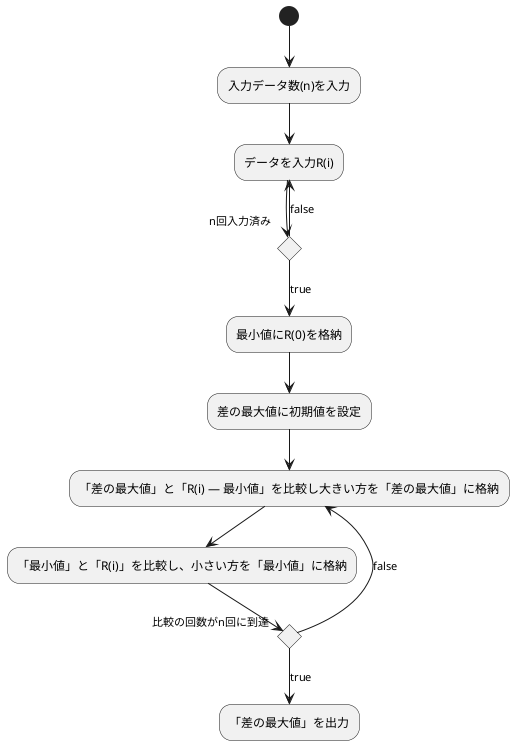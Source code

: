 @startuml

(*) --> "入力データ数(n)を入力"
"入力データ数(n)を入力" --> "データを入力R(i)"
If "n回入力済み" then
--> [true] "最小値にR(0)を格納"
--> "差の最大値に初期値を設定"
else
--> [false]"データを入力R(i)"
"差の最大値に初期値を設定" --> "「差の最大値」と「R(i) ― 最小値」を比較し大きい方を「差の最大値」に格納"
"「差の最大値」と「R(i) ― 最小値」を比較し大きい方を「差の最大値」に格納" --> "「最小値」と「R(i)」を比較し、小さい方を「最小値」に格納"
If "比較の回数がn回に到達" then
--> [true] "「差の最大値」を出力"
else
--> [false] "「差の最大値」と「R(i) ― 最小値」を比較し大きい方を「差の最大値」に格納"

@enduml